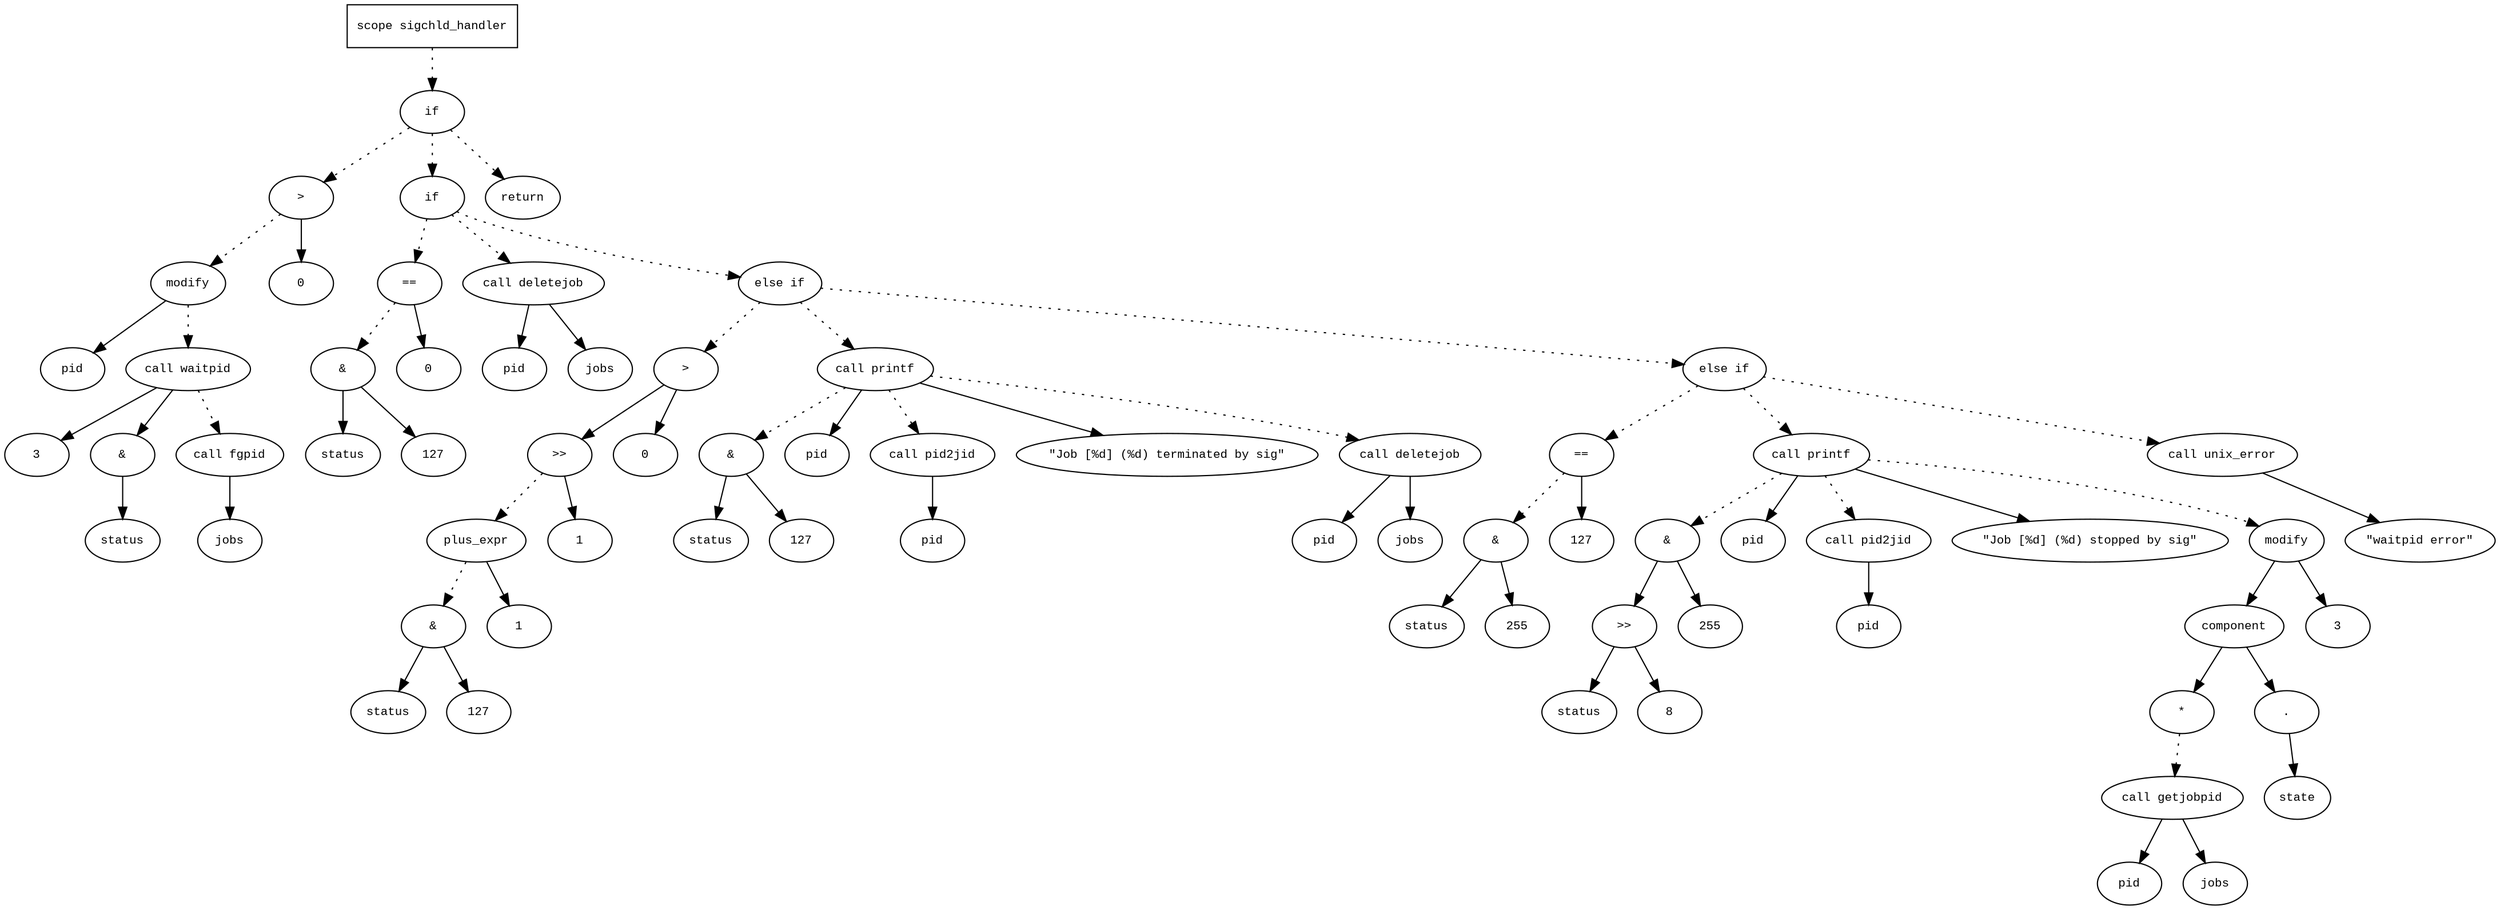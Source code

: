 digraph AST {
  graph [fontname="Times New Roman",fontsize=10];
  node  [fontname="Courier New",fontsize=10];
  edge  [fontname="Times New Roman",fontsize=10];

  node1 [label="scope sigchld_handler",shape=box];
  node2 [label="if",shape=ellipse];
  node1 -> node2 [style=dotted];
  node3 [label=">",shape=ellipse];
  node4 [label="modify",shape=ellipse];
  node5 [label="pid",shape=ellipse];
  node4 -> node5;
  node6 [label="call waitpid",shape=ellipse];
  node7 [label="3",shape=ellipse];
  node6 -> node7;
  node8 [label="&",shape=ellipse];
  node6 -> node8;
  node9 [label="status",shape=ellipse];
  node8 -> node9;
  node10 [label="call fgpid",shape=ellipse];
  node11 [label="jobs",shape=ellipse];
  node10 -> node11;
  node6 -> node10 [style=dotted];
  node4 -> node6 [style=dotted];
  node3 -> node4 [style=dotted];
  node12 [label="0",shape=ellipse];
  node3 -> node12;
  node2 -> node3 [style=dotted];
  node13 [label="if",shape=ellipse];
  node2 -> node13 [style=dotted];
  node14 [label="==",shape=ellipse];
  node15 [label="&",shape=ellipse];
  node16 [label="status",shape=ellipse];
  node15 -> node16;
  node17 [label="127",shape=ellipse];
  node15 -> node17;
  node14 -> node15 [style=dotted];
  node18 [label="0",shape=ellipse];
  node14 -> node18;
  node13 -> node14 [style=dotted];
  node19 [label="call deletejob",shape=ellipse];
  node20 [label="pid",shape=ellipse];
  node19 -> node20;
  node21 [label="jobs",shape=ellipse];
  node19 -> node21;
  node13 -> node19 [style=dotted];
  node22 [label="else if",shape=ellipse];
  node13 -> node22 [style=dotted];
  node23 [label=">",shape=ellipse];
  node24 [label=">>",shape=ellipse];
  node25 [label="plus_expr",shape=ellipse];
  node26 [label="&",shape=ellipse];
  node27 [label="status",shape=ellipse];
  node26 -> node27;
  node28 [label="127",shape=ellipse];
  node26 -> node28;
  node25 -> node26 [style=dotted];
  node29 [label="1",shape=ellipse];
  node25 -> node29;
  node24 -> node25 [style=dotted];
  node30 [label="1",shape=ellipse];
  node24 -> node30;
  node23 -> node24;
  node31 [label="0",shape=ellipse];
  node23 -> node31;
  node22 -> node23 [style=dotted];
  node32 [label="call printf",shape=ellipse];
  node33 [label="&",shape=ellipse];
  node34 [label="status",shape=ellipse];
  node33 -> node34;
  node35 [label="127",shape=ellipse];
  node33 -> node35;
  node32 -> node33 [style=dotted];
  node36 [label="pid",shape=ellipse];
  node32 -> node36;
  node37 [label="call pid2jid",shape=ellipse];
  node38 [label="pid",shape=ellipse];
  node37 -> node38;
  node32 -> node37 [style=dotted];
  node39 [label="\"Job [%d] (%d) terminated by sig\"",shape=ellipse];
  node32 -> node39;
  node22 -> node32 [style=dotted];
  node40 [label="call deletejob",shape=ellipse];
  node41 [label="pid",shape=ellipse];
  node40 -> node41;
  node42 [label="jobs",shape=ellipse];
  node40 -> node42;
  node32 -> node40 [style=dotted];
  node43 [label="else if",shape=ellipse];
  node22 -> node43 [style=dotted];
  node44 [label="==",shape=ellipse];
  node45 [label="&",shape=ellipse];
  node46 [label="status",shape=ellipse];
  node45 -> node46;
  node47 [label="255",shape=ellipse];
  node45 -> node47;
  node44 -> node45 [style=dotted];
  node48 [label="127",shape=ellipse];
  node44 -> node48;
  node43 -> node44 [style=dotted];
  node49 [label="call printf",shape=ellipse];
  node50 [label="&",shape=ellipse];
  node51 [label=">>",shape=ellipse];
  node52 [label="status",shape=ellipse];
  node51 -> node52;
  node53 [label="8",shape=ellipse];
  node51 -> node53;
  node50 -> node51;
  node54 [label="255",shape=ellipse];
  node50 -> node54;
  node49 -> node50 [style=dotted];
  node55 [label="pid",shape=ellipse];
  node49 -> node55;
  node56 [label="call pid2jid",shape=ellipse];
  node57 [label="pid",shape=ellipse];
  node56 -> node57;
  node49 -> node56 [style=dotted];
  node58 [label="\"Job [%d] (%d) stopped by sig\"",shape=ellipse];
  node49 -> node58;
  node43 -> node49 [style=dotted];
  node59 [label="modify",shape=ellipse];
  node60 [label="component",shape=ellipse];
  node59 -> node60;
  node61 [label="*",shape=ellipse];
  node62 [label="call getjobpid",shape=ellipse];
  node63 [label="pid",shape=ellipse];
  node62 -> node63;
  node64 [label="jobs",shape=ellipse];
  node62 -> node64;
  node61 -> node62 [style=dotted];
  node60 -> node61;
  node65 [label=".",shape=ellipse];
  node60 -> node65;
  node66 [label="state",shape=ellipse];
  node65 -> node66;
  node67 [label="3",shape=ellipse];
  node59 -> node67;
  node49 -> node59 [style=dotted];
  node68 [label="call unix_error",shape=ellipse];
  node69 [label="\"waitpid error\"",shape=ellipse];
  node68 -> node69;
  node43 -> node68 [style=dotted];
  node70 [label="return",shape=ellipse];
  node2 -> node70 [style=dotted];
} 